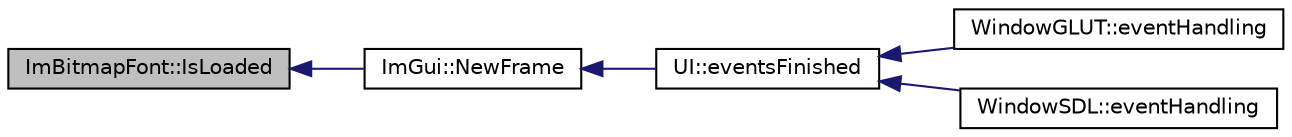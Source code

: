 digraph "ImBitmapFont::IsLoaded"
{
 // INTERACTIVE_SVG=YES
  edge [fontname="Helvetica",fontsize="10",labelfontname="Helvetica",labelfontsize="10"];
  node [fontname="Helvetica",fontsize="10",shape=record];
  rankdir="LR";
  Node1 [label="ImBitmapFont::IsLoaded",height=0.2,width=0.4,color="black", fillcolor="grey75", style="filled" fontcolor="black"];
  Node1 -> Node2 [dir="back",color="midnightblue",fontsize="10",style="solid",fontname="Helvetica"];
  Node2 [label="ImGui::NewFrame",height=0.2,width=0.4,color="black", fillcolor="white", style="filled",URL="$namespace_im_gui.html#ab3f1fc018f903b7ad79fd10663375774"];
  Node2 -> Node3 [dir="back",color="midnightblue",fontsize="10",style="solid",fontname="Helvetica"];
  Node3 [label="UI::eventsFinished",height=0.2,width=0.4,color="black", fillcolor="white", style="filled",URL="$class_u_i.html#a2436dbc9c0678fd729b983b9475bc0f4"];
  Node3 -> Node4 [dir="back",color="midnightblue",fontsize="10",style="solid",fontname="Helvetica"];
  Node4 [label="WindowGLUT::eventHandling",height=0.2,width=0.4,color="black", fillcolor="white", style="filled",URL="$class_window_g_l_u_t.html#af16462cbccb831e8395012383b69b365"];
  Node3 -> Node5 [dir="back",color="midnightblue",fontsize="10",style="solid",fontname="Helvetica"];
  Node5 [label="WindowSDL::eventHandling",height=0.2,width=0.4,color="black", fillcolor="white", style="filled",URL="$class_window_s_d_l.html#a77e59286d958d1be56b9dc53108e58b0"];
}
